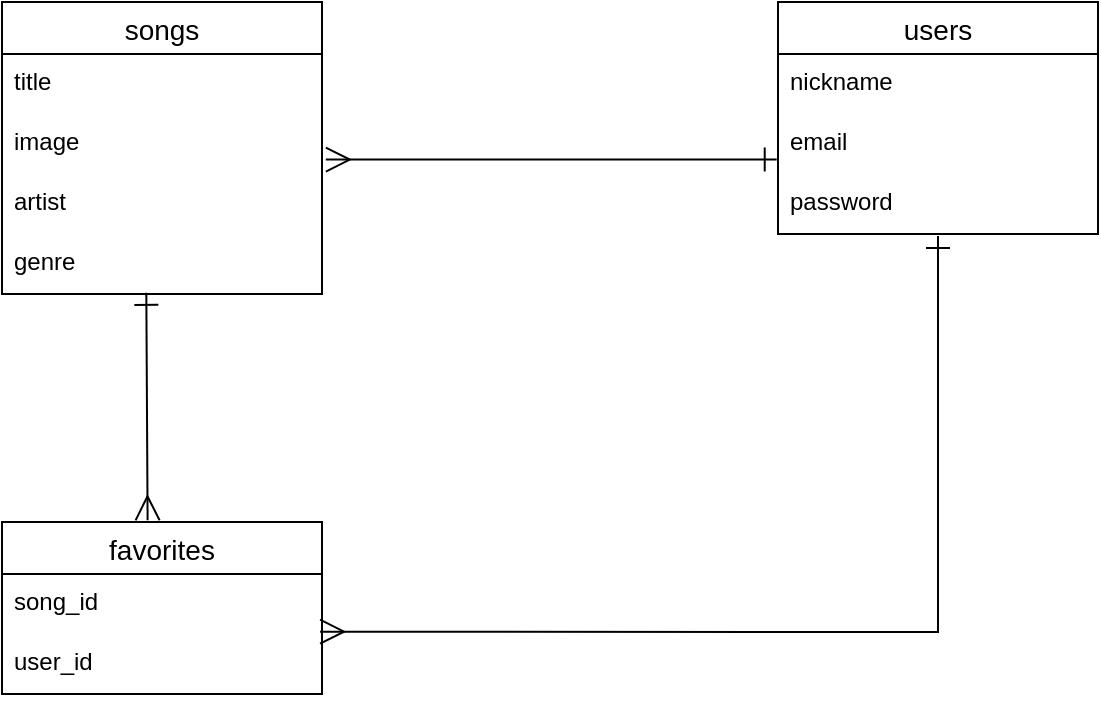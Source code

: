 <mxfile>
    <diagram id="lFwQ-v-RFzykx7BOFCH5" name="ページ1">
        <mxGraphModel dx="719" dy="681" grid="1" gridSize="13" guides="1" tooltips="1" connect="1" arrows="1" fold="1" page="1" pageScale="1" pageWidth="827" pageHeight="1169" math="0" shadow="0">
            <root>
                <mxCell id="0"/>
                <mxCell id="1" parent="0"/>
                <mxCell id="2" value="songs" style="swimlane;fontStyle=0;childLayout=stackLayout;horizontal=1;startSize=26;horizontalStack=0;resizeParent=1;resizeParentMax=0;resizeLast=0;collapsible=1;marginBottom=0;align=center;fontSize=14;" vertex="1" parent="1">
                    <mxGeometry x="52" y="52" width="160" height="146" as="geometry"/>
                </mxCell>
                <mxCell id="3" value="title&#10;" style="text;strokeColor=none;fillColor=none;spacingLeft=4;spacingRight=4;overflow=hidden;rotatable=0;points=[[0,0.5],[1,0.5]];portConstraint=eastwest;fontSize=12;" vertex="1" parent="2">
                    <mxGeometry y="26" width="160" height="30" as="geometry"/>
                </mxCell>
                <mxCell id="4" value="image" style="text;strokeColor=none;fillColor=none;spacingLeft=4;spacingRight=4;overflow=hidden;rotatable=0;points=[[0,0.5],[1,0.5]];portConstraint=eastwest;fontSize=12;" vertex="1" parent="2">
                    <mxGeometry y="56" width="160" height="30" as="geometry"/>
                </mxCell>
                <mxCell id="5" value="artist" style="text;strokeColor=none;fillColor=none;spacingLeft=4;spacingRight=4;overflow=hidden;rotatable=0;points=[[0,0.5],[1,0.5]];portConstraint=eastwest;fontSize=12;" vertex="1" parent="2">
                    <mxGeometry y="86" width="160" height="30" as="geometry"/>
                </mxCell>
                <mxCell id="14" value="genre" style="text;strokeColor=none;fillColor=none;spacingLeft=4;spacingRight=4;overflow=hidden;rotatable=0;points=[[0,0.5],[1,0.5]];portConstraint=eastwest;fontSize=12;" vertex="1" parent="2">
                    <mxGeometry y="116" width="160" height="30" as="geometry"/>
                </mxCell>
                <mxCell id="6" value="users" style="swimlane;fontStyle=0;childLayout=stackLayout;horizontal=1;startSize=26;horizontalStack=0;resizeParent=1;resizeParentMax=0;resizeLast=0;collapsible=1;marginBottom=0;align=center;fontSize=14;" vertex="1" parent="1">
                    <mxGeometry x="440" y="52" width="160" height="116" as="geometry"/>
                </mxCell>
                <mxCell id="7" value="nickname   " style="text;strokeColor=none;fillColor=none;spacingLeft=4;spacingRight=4;overflow=hidden;rotatable=0;points=[[0,0.5],[1,0.5]];portConstraint=eastwest;fontSize=12;" vertex="1" parent="6">
                    <mxGeometry y="26" width="160" height="30" as="geometry"/>
                </mxCell>
                <mxCell id="8" value="email " style="text;strokeColor=none;fillColor=none;spacingLeft=4;spacingRight=4;overflow=hidden;rotatable=0;points=[[0,0.5],[1,0.5]];portConstraint=eastwest;fontSize=12;" vertex="1" parent="6">
                    <mxGeometry y="56" width="160" height="30" as="geometry"/>
                </mxCell>
                <mxCell id="9" value="password" style="text;strokeColor=none;fillColor=none;spacingLeft=4;spacingRight=4;overflow=hidden;rotatable=0;points=[[0,0.5],[1,0.5]];portConstraint=eastwest;fontSize=12;" vertex="1" parent="6">
                    <mxGeometry y="86" width="160" height="30" as="geometry"/>
                </mxCell>
                <mxCell id="10" value="favorites" style="swimlane;fontStyle=0;childLayout=stackLayout;horizontal=1;startSize=26;horizontalStack=0;resizeParent=1;resizeParentMax=0;resizeLast=0;collapsible=1;marginBottom=0;align=center;fontSize=14;" vertex="1" parent="1">
                    <mxGeometry x="52" y="312" width="160" height="86" as="geometry"/>
                </mxCell>
                <mxCell id="11" value="song_id" style="text;strokeColor=none;fillColor=none;spacingLeft=4;spacingRight=4;overflow=hidden;rotatable=0;points=[[0,0.5],[1,0.5]];portConstraint=eastwest;fontSize=12;" vertex="1" parent="10">
                    <mxGeometry y="26" width="160" height="30" as="geometry"/>
                </mxCell>
                <mxCell id="12" value="user_id" style="text;strokeColor=none;fillColor=none;spacingLeft=4;spacingRight=4;overflow=hidden;rotatable=0;points=[[0,0.5],[1,0.5]];portConstraint=eastwest;fontSize=12;" vertex="1" parent="10">
                    <mxGeometry y="56" width="160" height="30" as="geometry"/>
                </mxCell>
                <mxCell id="22" value="" style="edgeStyle=entityRelationEdgeStyle;fontSize=12;html=1;endArrow=ERone;startArrow=ERmany;strokeWidth=1;jumpSize=13;rounded=0;endFill=0;entryX=-0.004;entryY=0.758;entryDx=0;entryDy=0;entryPerimeter=0;exitX=1.012;exitY=0.759;exitDx=0;exitDy=0;exitPerimeter=0;startFill=0;startSize=10;endSize=10;" edge="1" parent="1" source="4" target="8">
                    <mxGeometry width="100" height="100" relative="1" as="geometry">
                        <mxPoint x="234" y="119" as="sourcePoint"/>
                        <mxPoint x="440" y="118" as="targetPoint"/>
                    </mxGeometry>
                </mxCell>
                <mxCell id="28" value="" style="endArrow=ERmany;html=1;rounded=0;endSize=10;targetPerimeterSpacing=1;strokeWidth=1;jumpSize=13;exitX=0.451;exitY=0.981;exitDx=0;exitDy=0;exitPerimeter=0;entryX=0.455;entryY=-0.01;entryDx=0;entryDy=0;entryPerimeter=0;startArrow=ERone;startFill=0;startSize=10;endFill=0;" edge="1" parent="1" source="14" target="10">
                    <mxGeometry relative="1" as="geometry">
                        <mxPoint x="78" y="247" as="sourcePoint"/>
                        <mxPoint x="238" y="247" as="targetPoint"/>
                    </mxGeometry>
                </mxCell>
                <mxCell id="29" value="" style="endArrow=ERone;html=1;startSize=10;endSize=10;targetPerimeterSpacing=1;strokeWidth=1;jumpSize=13;exitX=0.994;exitY=-0.038;exitDx=0;exitDy=0;exitPerimeter=0;rounded=0;startArrow=ERmany;startFill=0;endFill=0;" edge="1" parent="1" source="12">
                    <mxGeometry relative="1" as="geometry">
                        <mxPoint x="286" y="273" as="sourcePoint"/>
                        <mxPoint x="520" y="169" as="targetPoint"/>
                        <Array as="points">
                            <mxPoint x="520" y="367"/>
                        </Array>
                    </mxGeometry>
                </mxCell>
            </root>
        </mxGraphModel>
    </diagram>
</mxfile>